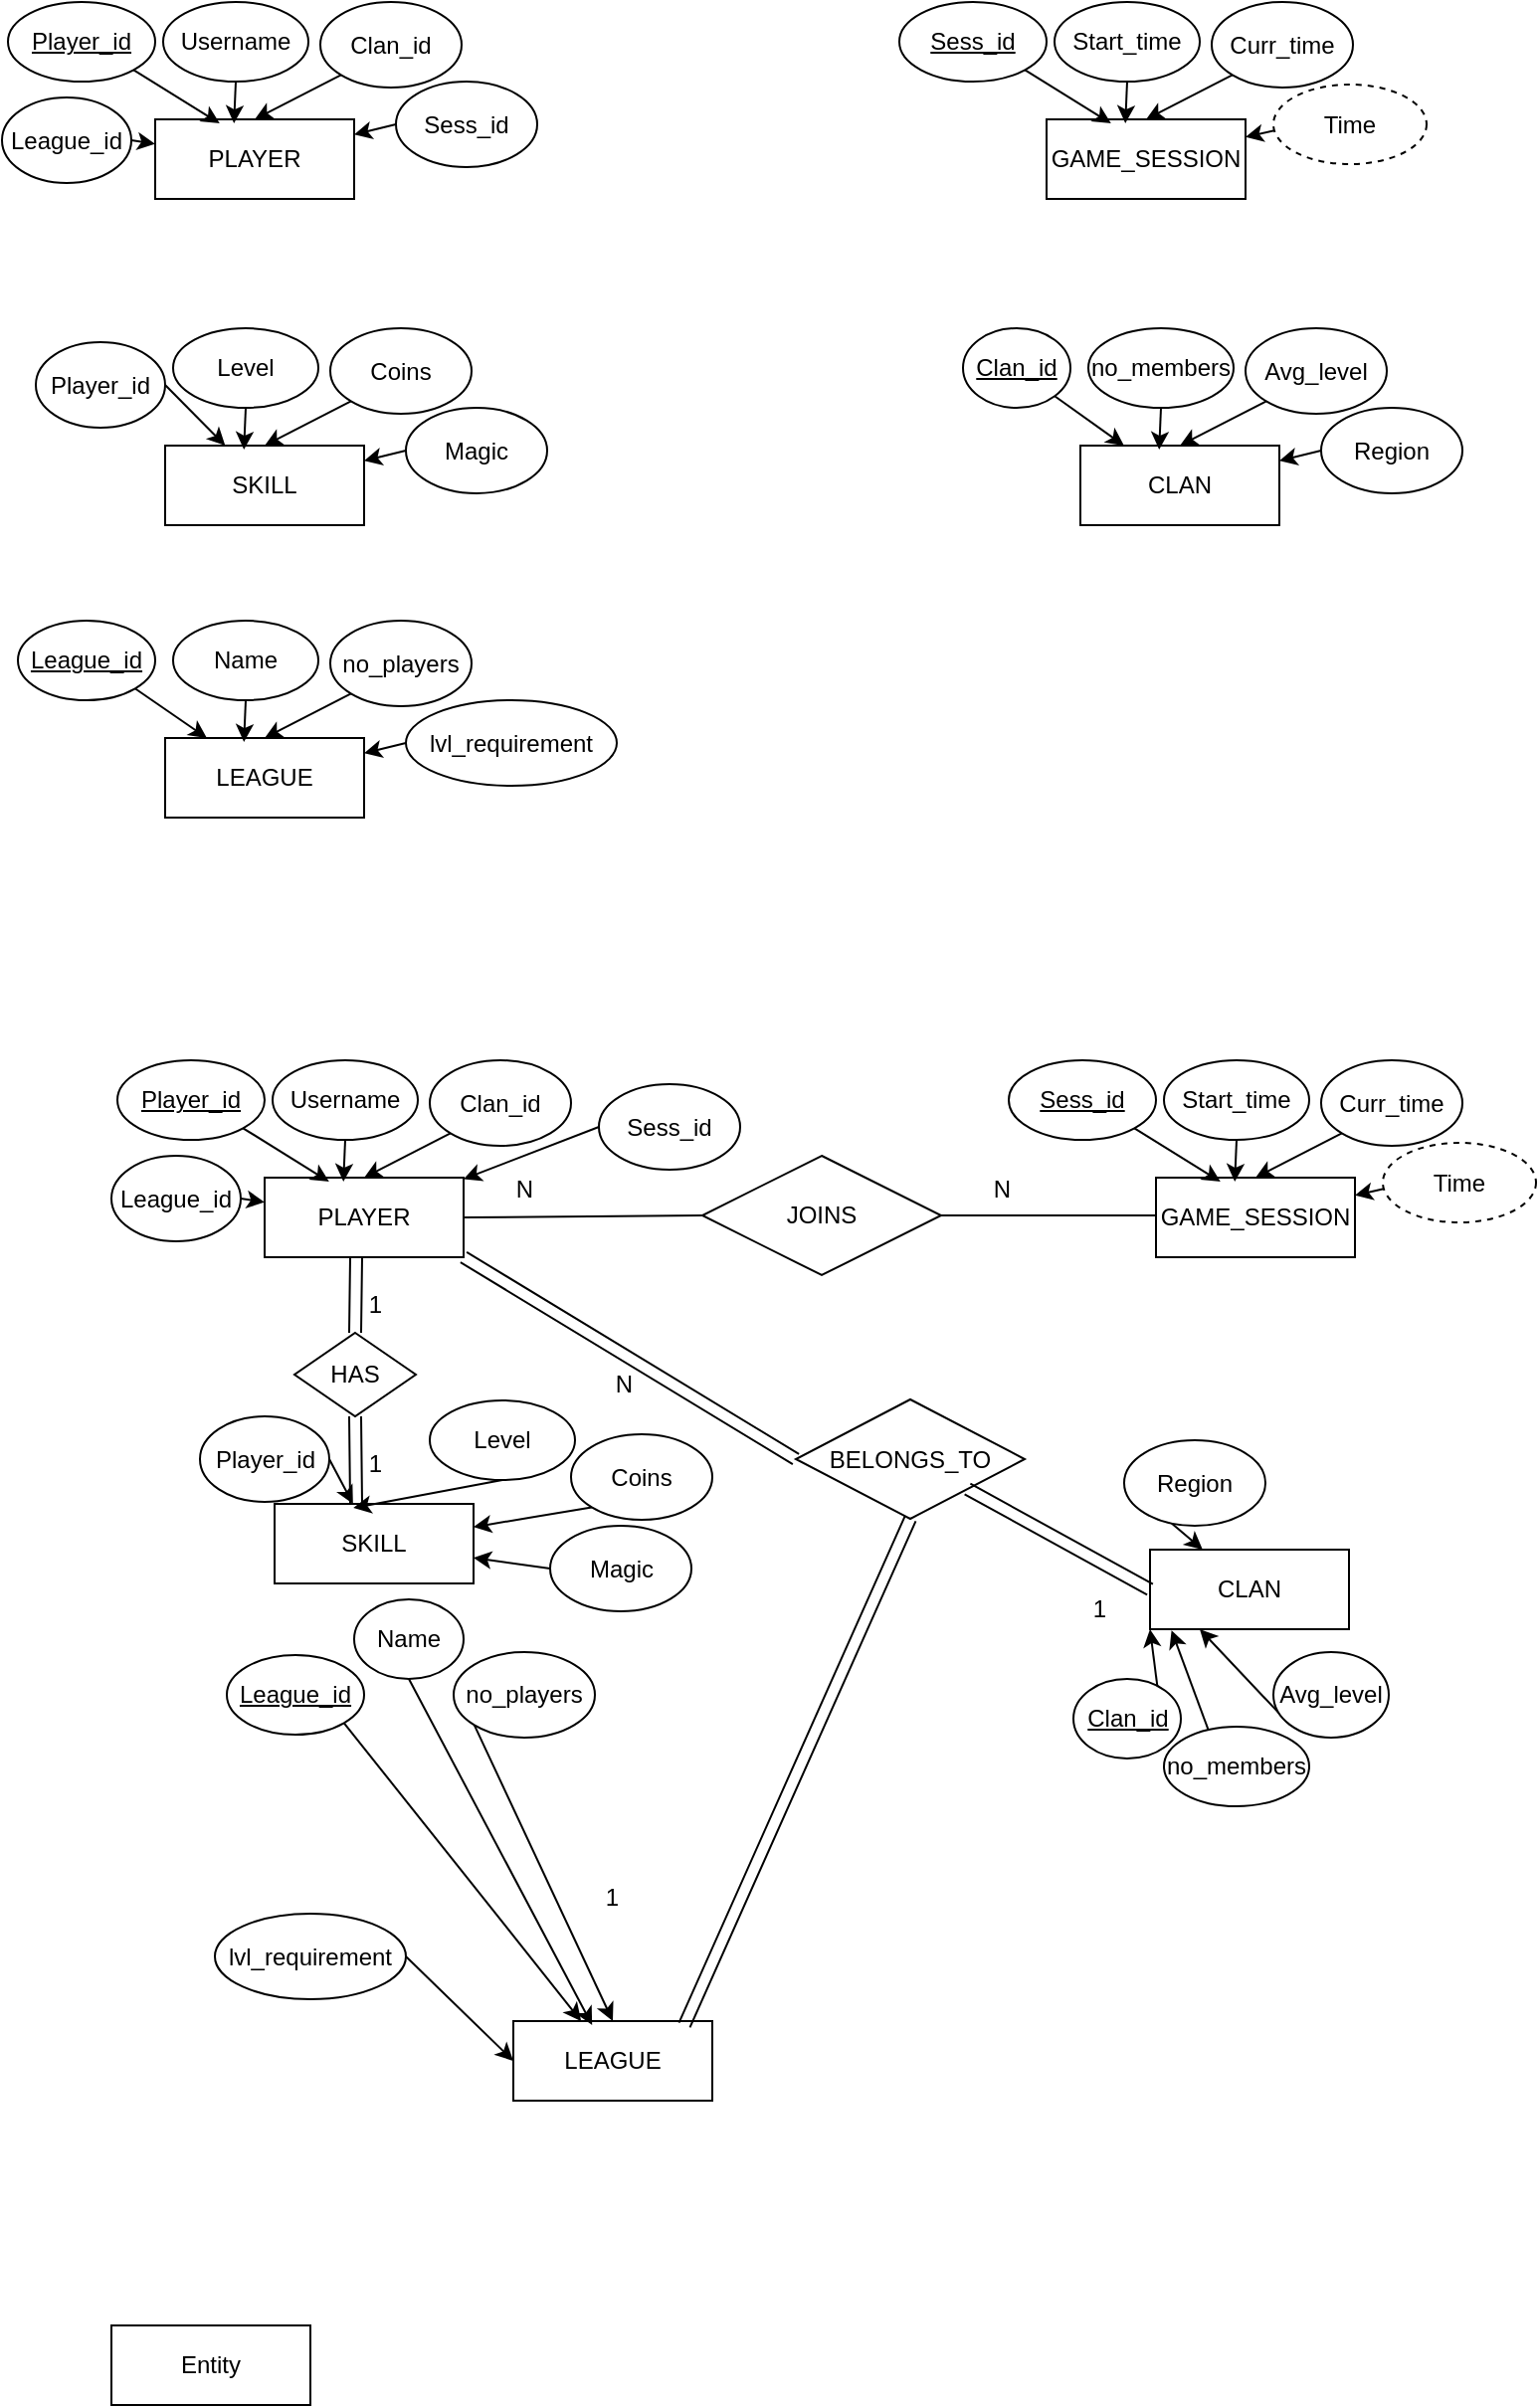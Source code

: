 <mxfile version="20.5.1" type="device"><diagram id="4TWDVdpsAJXz-ATdKjgH" name="Page-1"><mxGraphModel dx="1038" dy="539" grid="0" gridSize="10" guides="1" tooltips="1" connect="1" arrows="1" fold="1" page="1" pageScale="1" pageWidth="850" pageHeight="1100" math="0" shadow="0"><root><mxCell id="0"/><mxCell id="1" parent="0"/><mxCell id="3v6XydFvbxUWYXhWtSgX-2" value="PLAYER" style="whiteSpace=wrap;html=1;align=center;" parent="1" vertex="1"><mxGeometry x="80" y="65" width="100" height="40" as="geometry"/></mxCell><mxCell id="3v6XydFvbxUWYXhWtSgX-11" style="edgeStyle=none;rounded=0;orthogonalLoop=1;jettySize=auto;html=1;exitX=1;exitY=1;exitDx=0;exitDy=0;entryX=0.324;entryY=0.05;entryDx=0;entryDy=0;entryPerimeter=0;" parent="1" source="3v6XydFvbxUWYXhWtSgX-3" target="3v6XydFvbxUWYXhWtSgX-2" edge="1"><mxGeometry relative="1" as="geometry"/></mxCell><mxCell id="3v6XydFvbxUWYXhWtSgX-3" value="Player_id" style="ellipse;whiteSpace=wrap;html=1;align=center;fontStyle=4;" parent="1" vertex="1"><mxGeometry x="6" y="6" width="74" height="40" as="geometry"/></mxCell><mxCell id="3v6XydFvbxUWYXhWtSgX-7" style="edgeStyle=none;rounded=0;orthogonalLoop=1;jettySize=auto;html=1;exitX=0.5;exitY=1;exitDx=0;exitDy=0;entryX=0.396;entryY=0.05;entryDx=0;entryDy=0;entryPerimeter=0;" parent="1" source="3v6XydFvbxUWYXhWtSgX-5" target="3v6XydFvbxUWYXhWtSgX-2" edge="1"><mxGeometry relative="1" as="geometry"/></mxCell><mxCell id="3v6XydFvbxUWYXhWtSgX-5" value="Username" style="ellipse;whiteSpace=wrap;html=1;align=center;" parent="1" vertex="1"><mxGeometry x="84" y="6" width="73" height="40" as="geometry"/></mxCell><mxCell id="3v6XydFvbxUWYXhWtSgX-10" style="edgeStyle=none;rounded=0;orthogonalLoop=1;jettySize=auto;html=1;exitX=0;exitY=1;exitDx=0;exitDy=0;entryX=0.5;entryY=0;entryDx=0;entryDy=0;" parent="1" source="3v6XydFvbxUWYXhWtSgX-9" target="3v6XydFvbxUWYXhWtSgX-2" edge="1"><mxGeometry relative="1" as="geometry"/></mxCell><mxCell id="3v6XydFvbxUWYXhWtSgX-9" value="Clan_id" style="ellipse;whiteSpace=wrap;html=1;align=center;" parent="1" vertex="1"><mxGeometry x="163" y="6" width="71" height="43" as="geometry"/></mxCell><mxCell id="3v6XydFvbxUWYXhWtSgX-14" style="edgeStyle=none;rounded=0;orthogonalLoop=1;jettySize=auto;html=1;exitX=0;exitY=0.5;exitDx=0;exitDy=0;" parent="1" source="3v6XydFvbxUWYXhWtSgX-12" target="3v6XydFvbxUWYXhWtSgX-2" edge="1"><mxGeometry relative="1" as="geometry"/></mxCell><mxCell id="3v6XydFvbxUWYXhWtSgX-12" value="Sess_id" style="ellipse;whiteSpace=wrap;html=1;align=center;" parent="1" vertex="1"><mxGeometry x="201" y="46" width="71" height="43" as="geometry"/></mxCell><mxCell id="3v6XydFvbxUWYXhWtSgX-17" style="edgeStyle=none;rounded=0;orthogonalLoop=1;jettySize=auto;html=1;exitX=1;exitY=0.5;exitDx=0;exitDy=0;" parent="1" source="3v6XydFvbxUWYXhWtSgX-15" target="3v6XydFvbxUWYXhWtSgX-2" edge="1"><mxGeometry relative="1" as="geometry"/></mxCell><mxCell id="3v6XydFvbxUWYXhWtSgX-15" value="League_id" style="ellipse;whiteSpace=wrap;html=1;align=center;" parent="1" vertex="1"><mxGeometry x="3" y="54" width="65" height="43" as="geometry"/></mxCell><mxCell id="3v6XydFvbxUWYXhWtSgX-18" value="GAME_SESSION" style="whiteSpace=wrap;html=1;align=center;" parent="1" vertex="1"><mxGeometry x="528" y="65" width="100" height="40" as="geometry"/></mxCell><mxCell id="3v6XydFvbxUWYXhWtSgX-19" style="edgeStyle=none;rounded=0;orthogonalLoop=1;jettySize=auto;html=1;exitX=1;exitY=1;exitDx=0;exitDy=0;entryX=0.324;entryY=0.05;entryDx=0;entryDy=0;entryPerimeter=0;" parent="1" source="3v6XydFvbxUWYXhWtSgX-20" target="3v6XydFvbxUWYXhWtSgX-18" edge="1"><mxGeometry relative="1" as="geometry"/></mxCell><mxCell id="3v6XydFvbxUWYXhWtSgX-20" value="Sess_id" style="ellipse;whiteSpace=wrap;html=1;align=center;fontStyle=4;" parent="1" vertex="1"><mxGeometry x="454" y="6" width="74" height="40" as="geometry"/></mxCell><mxCell id="3v6XydFvbxUWYXhWtSgX-21" style="edgeStyle=none;rounded=0;orthogonalLoop=1;jettySize=auto;html=1;exitX=0.5;exitY=1;exitDx=0;exitDy=0;entryX=0.396;entryY=0.05;entryDx=0;entryDy=0;entryPerimeter=0;" parent="1" source="3v6XydFvbxUWYXhWtSgX-22" target="3v6XydFvbxUWYXhWtSgX-18" edge="1"><mxGeometry relative="1" as="geometry"/></mxCell><mxCell id="3v6XydFvbxUWYXhWtSgX-22" value="Start_time" style="ellipse;whiteSpace=wrap;html=1;align=center;" parent="1" vertex="1"><mxGeometry x="532" y="6" width="73" height="40" as="geometry"/></mxCell><mxCell id="3v6XydFvbxUWYXhWtSgX-23" style="edgeStyle=none;rounded=0;orthogonalLoop=1;jettySize=auto;html=1;exitX=0;exitY=1;exitDx=0;exitDy=0;entryX=0.5;entryY=0;entryDx=0;entryDy=0;" parent="1" source="3v6XydFvbxUWYXhWtSgX-24" target="3v6XydFvbxUWYXhWtSgX-18" edge="1"><mxGeometry relative="1" as="geometry"/></mxCell><mxCell id="3v6XydFvbxUWYXhWtSgX-24" value="Curr_time" style="ellipse;whiteSpace=wrap;html=1;align=center;" parent="1" vertex="1"><mxGeometry x="611" y="6" width="71" height="43" as="geometry"/></mxCell><mxCell id="3v6XydFvbxUWYXhWtSgX-25" style="edgeStyle=none;rounded=0;orthogonalLoop=1;jettySize=auto;html=1;exitX=0;exitY=0.5;exitDx=0;exitDy=0;" parent="1" target="3v6XydFvbxUWYXhWtSgX-18" edge="1"><mxGeometry relative="1" as="geometry"><mxPoint x="643" y="70.5" as="sourcePoint"/></mxGeometry></mxCell><mxCell id="3v6XydFvbxUWYXhWtSgX-29" value="Time" style="ellipse;whiteSpace=wrap;html=1;align=center;dashed=1;" parent="1" vertex="1"><mxGeometry x="642" y="47.5" width="77" height="40" as="geometry"/></mxCell><mxCell id="3v6XydFvbxUWYXhWtSgX-30" value="SKILL" style="whiteSpace=wrap;html=1;align=center;" parent="1" vertex="1"><mxGeometry x="85" y="229" width="100" height="40" as="geometry"/></mxCell><mxCell id="3v6XydFvbxUWYXhWtSgX-33" style="edgeStyle=none;rounded=0;orthogonalLoop=1;jettySize=auto;html=1;exitX=0.5;exitY=1;exitDx=0;exitDy=0;entryX=0.396;entryY=0.05;entryDx=0;entryDy=0;entryPerimeter=0;" parent="1" source="3v6XydFvbxUWYXhWtSgX-34" target="3v6XydFvbxUWYXhWtSgX-30" edge="1"><mxGeometry relative="1" as="geometry"/></mxCell><mxCell id="3v6XydFvbxUWYXhWtSgX-34" value="Level" style="ellipse;whiteSpace=wrap;html=1;align=center;" parent="1" vertex="1"><mxGeometry x="89" y="170" width="73" height="40" as="geometry"/></mxCell><mxCell id="3v6XydFvbxUWYXhWtSgX-35" style="edgeStyle=none;rounded=0;orthogonalLoop=1;jettySize=auto;html=1;exitX=0;exitY=1;exitDx=0;exitDy=0;entryX=0.5;entryY=0;entryDx=0;entryDy=0;" parent="1" source="3v6XydFvbxUWYXhWtSgX-36" target="3v6XydFvbxUWYXhWtSgX-30" edge="1"><mxGeometry relative="1" as="geometry"/></mxCell><mxCell id="3v6XydFvbxUWYXhWtSgX-36" value="Coins" style="ellipse;whiteSpace=wrap;html=1;align=center;" parent="1" vertex="1"><mxGeometry x="168" y="170" width="71" height="43" as="geometry"/></mxCell><mxCell id="3v6XydFvbxUWYXhWtSgX-37" style="edgeStyle=none;rounded=0;orthogonalLoop=1;jettySize=auto;html=1;exitX=0;exitY=0.5;exitDx=0;exitDy=0;" parent="1" source="3v6XydFvbxUWYXhWtSgX-38" target="3v6XydFvbxUWYXhWtSgX-30" edge="1"><mxGeometry relative="1" as="geometry"/></mxCell><mxCell id="3v6XydFvbxUWYXhWtSgX-38" value="Magic" style="ellipse;whiteSpace=wrap;html=1;align=center;" parent="1" vertex="1"><mxGeometry x="206" y="210" width="71" height="43" as="geometry"/></mxCell><mxCell id="3v6XydFvbxUWYXhWtSgX-39" style="edgeStyle=none;rounded=0;orthogonalLoop=1;jettySize=auto;html=1;exitX=1;exitY=0.5;exitDx=0;exitDy=0;" parent="1" source="3v6XydFvbxUWYXhWtSgX-40" target="3v6XydFvbxUWYXhWtSgX-30" edge="1"><mxGeometry relative="1" as="geometry"/></mxCell><mxCell id="3v6XydFvbxUWYXhWtSgX-40" value="Player_id" style="ellipse;whiteSpace=wrap;html=1;align=center;" parent="1" vertex="1"><mxGeometry x="20" y="177" width="65" height="43" as="geometry"/></mxCell><mxCell id="3v6XydFvbxUWYXhWtSgX-41" value="CLAN" style="whiteSpace=wrap;html=1;align=center;" parent="1" vertex="1"><mxGeometry x="545" y="229" width="100" height="40" as="geometry"/></mxCell><mxCell id="3v6XydFvbxUWYXhWtSgX-42" style="edgeStyle=none;rounded=0;orthogonalLoop=1;jettySize=auto;html=1;exitX=0.5;exitY=1;exitDx=0;exitDy=0;entryX=0.396;entryY=0.05;entryDx=0;entryDy=0;entryPerimeter=0;" parent="1" source="3v6XydFvbxUWYXhWtSgX-43" target="3v6XydFvbxUWYXhWtSgX-41" edge="1"><mxGeometry relative="1" as="geometry"/></mxCell><mxCell id="3v6XydFvbxUWYXhWtSgX-43" value="no_members" style="ellipse;whiteSpace=wrap;html=1;align=center;" parent="1" vertex="1"><mxGeometry x="549" y="170" width="73" height="40" as="geometry"/></mxCell><mxCell id="3v6XydFvbxUWYXhWtSgX-44" style="edgeStyle=none;rounded=0;orthogonalLoop=1;jettySize=auto;html=1;exitX=0;exitY=1;exitDx=0;exitDy=0;entryX=0.5;entryY=0;entryDx=0;entryDy=0;" parent="1" source="3v6XydFvbxUWYXhWtSgX-45" target="3v6XydFvbxUWYXhWtSgX-41" edge="1"><mxGeometry relative="1" as="geometry"/></mxCell><mxCell id="3v6XydFvbxUWYXhWtSgX-45" value="Avg_level" style="ellipse;whiteSpace=wrap;html=1;align=center;" parent="1" vertex="1"><mxGeometry x="628" y="170" width="71" height="43" as="geometry"/></mxCell><mxCell id="3v6XydFvbxUWYXhWtSgX-46" style="edgeStyle=none;rounded=0;orthogonalLoop=1;jettySize=auto;html=1;exitX=0;exitY=0.5;exitDx=0;exitDy=0;" parent="1" source="3v6XydFvbxUWYXhWtSgX-47" target="3v6XydFvbxUWYXhWtSgX-41" edge="1"><mxGeometry relative="1" as="geometry"/></mxCell><mxCell id="3v6XydFvbxUWYXhWtSgX-47" value="Region" style="ellipse;whiteSpace=wrap;html=1;align=center;" parent="1" vertex="1"><mxGeometry x="666" y="210" width="71" height="43" as="geometry"/></mxCell><mxCell id="3v6XydFvbxUWYXhWtSgX-48" style="edgeStyle=none;rounded=0;orthogonalLoop=1;jettySize=auto;html=1;exitX=1;exitY=1;exitDx=0;exitDy=0;" parent="1" source="3v6XydFvbxUWYXhWtSgX-50" target="3v6XydFvbxUWYXhWtSgX-41" edge="1"><mxGeometry relative="1" as="geometry"><mxPoint x="545" y="198.5" as="sourcePoint"/></mxGeometry></mxCell><mxCell id="3v6XydFvbxUWYXhWtSgX-50" value="Clan_id" style="ellipse;whiteSpace=wrap;html=1;align=center;fontStyle=4;" parent="1" vertex="1"><mxGeometry x="486" y="170" width="54" height="40" as="geometry"/></mxCell><mxCell id="3v6XydFvbxUWYXhWtSgX-51" value="LEAGUE" style="whiteSpace=wrap;html=1;align=center;" parent="1" vertex="1"><mxGeometry x="85" y="376" width="100" height="40" as="geometry"/></mxCell><mxCell id="3v6XydFvbxUWYXhWtSgX-52" style="edgeStyle=none;rounded=0;orthogonalLoop=1;jettySize=auto;html=1;exitX=0.5;exitY=1;exitDx=0;exitDy=0;entryX=0.396;entryY=0.05;entryDx=0;entryDy=0;entryPerimeter=0;" parent="1" source="3v6XydFvbxUWYXhWtSgX-53" target="3v6XydFvbxUWYXhWtSgX-51" edge="1"><mxGeometry relative="1" as="geometry"/></mxCell><mxCell id="3v6XydFvbxUWYXhWtSgX-53" value="Name" style="ellipse;whiteSpace=wrap;html=1;align=center;" parent="1" vertex="1"><mxGeometry x="89" y="317" width="73" height="40" as="geometry"/></mxCell><mxCell id="3v6XydFvbxUWYXhWtSgX-54" style="edgeStyle=none;rounded=0;orthogonalLoop=1;jettySize=auto;html=1;exitX=0;exitY=1;exitDx=0;exitDy=0;entryX=0.5;entryY=0;entryDx=0;entryDy=0;" parent="1" source="3v6XydFvbxUWYXhWtSgX-55" target="3v6XydFvbxUWYXhWtSgX-51" edge="1"><mxGeometry relative="1" as="geometry"/></mxCell><mxCell id="3v6XydFvbxUWYXhWtSgX-55" value="no_players" style="ellipse;whiteSpace=wrap;html=1;align=center;" parent="1" vertex="1"><mxGeometry x="168" y="317" width="71" height="43" as="geometry"/></mxCell><mxCell id="3v6XydFvbxUWYXhWtSgX-56" style="edgeStyle=none;rounded=0;orthogonalLoop=1;jettySize=auto;html=1;exitX=0;exitY=0.5;exitDx=0;exitDy=0;" parent="1" source="3v6XydFvbxUWYXhWtSgX-57" target="3v6XydFvbxUWYXhWtSgX-51" edge="1"><mxGeometry relative="1" as="geometry"/></mxCell><mxCell id="3v6XydFvbxUWYXhWtSgX-57" value="lvl_requirement" style="ellipse;whiteSpace=wrap;html=1;align=center;" parent="1" vertex="1"><mxGeometry x="206" y="357" width="106" height="43" as="geometry"/></mxCell><mxCell id="3v6XydFvbxUWYXhWtSgX-58" style="edgeStyle=none;rounded=0;orthogonalLoop=1;jettySize=auto;html=1;exitX=1;exitY=1;exitDx=0;exitDy=0;" parent="1" source="3v6XydFvbxUWYXhWtSgX-59" target="3v6XydFvbxUWYXhWtSgX-51" edge="1"><mxGeometry relative="1" as="geometry"><mxPoint x="85" y="345.5" as="sourcePoint"/></mxGeometry></mxCell><mxCell id="3v6XydFvbxUWYXhWtSgX-59" value="League_id" style="ellipse;whiteSpace=wrap;html=1;align=center;fontStyle=4;" parent="1" vertex="1"><mxGeometry x="11" y="317" width="69" height="40" as="geometry"/></mxCell><mxCell id="3v6XydFvbxUWYXhWtSgX-60" value="PLAYER" style="whiteSpace=wrap;html=1;align=center;" parent="1" vertex="1"><mxGeometry x="135" y="597" width="100" height="40" as="geometry"/></mxCell><mxCell id="3v6XydFvbxUWYXhWtSgX-61" style="edgeStyle=none;rounded=0;orthogonalLoop=1;jettySize=auto;html=1;exitX=1;exitY=1;exitDx=0;exitDy=0;entryX=0.324;entryY=0.05;entryDx=0;entryDy=0;entryPerimeter=0;" parent="1" source="3v6XydFvbxUWYXhWtSgX-62" target="3v6XydFvbxUWYXhWtSgX-60" edge="1"><mxGeometry relative="1" as="geometry"/></mxCell><mxCell id="3v6XydFvbxUWYXhWtSgX-62" value="Player_id" style="ellipse;whiteSpace=wrap;html=1;align=center;fontStyle=4;" parent="1" vertex="1"><mxGeometry x="61" y="538" width="74" height="40" as="geometry"/></mxCell><mxCell id="3v6XydFvbxUWYXhWtSgX-63" style="edgeStyle=none;rounded=0;orthogonalLoop=1;jettySize=auto;html=1;exitX=0.5;exitY=1;exitDx=0;exitDy=0;entryX=0.396;entryY=0.05;entryDx=0;entryDy=0;entryPerimeter=0;" parent="1" source="3v6XydFvbxUWYXhWtSgX-64" target="3v6XydFvbxUWYXhWtSgX-60" edge="1"><mxGeometry relative="1" as="geometry"/></mxCell><mxCell id="3v6XydFvbxUWYXhWtSgX-64" value="Username" style="ellipse;whiteSpace=wrap;html=1;align=center;" parent="1" vertex="1"><mxGeometry x="139" y="538" width="73" height="40" as="geometry"/></mxCell><mxCell id="3v6XydFvbxUWYXhWtSgX-65" style="edgeStyle=none;rounded=0;orthogonalLoop=1;jettySize=auto;html=1;exitX=0;exitY=1;exitDx=0;exitDy=0;entryX=0.5;entryY=0;entryDx=0;entryDy=0;" parent="1" source="3v6XydFvbxUWYXhWtSgX-66" target="3v6XydFvbxUWYXhWtSgX-60" edge="1"><mxGeometry relative="1" as="geometry"/></mxCell><mxCell id="3v6XydFvbxUWYXhWtSgX-66" value="Clan_id" style="ellipse;whiteSpace=wrap;html=1;align=center;" parent="1" vertex="1"><mxGeometry x="218" y="538" width="71" height="43" as="geometry"/></mxCell><mxCell id="3v6XydFvbxUWYXhWtSgX-67" style="edgeStyle=none;rounded=0;orthogonalLoop=1;jettySize=auto;html=1;exitX=0;exitY=0.5;exitDx=0;exitDy=0;" parent="1" source="3v6XydFvbxUWYXhWtSgX-68" target="3v6XydFvbxUWYXhWtSgX-60" edge="1"><mxGeometry relative="1" as="geometry"/></mxCell><mxCell id="3v6XydFvbxUWYXhWtSgX-68" value="Sess_id" style="ellipse;whiteSpace=wrap;html=1;align=center;" parent="1" vertex="1"><mxGeometry x="303" y="550" width="71" height="43" as="geometry"/></mxCell><mxCell id="3v6XydFvbxUWYXhWtSgX-69" style="edgeStyle=none;rounded=0;orthogonalLoop=1;jettySize=auto;html=1;exitX=1;exitY=0.5;exitDx=0;exitDy=0;" parent="1" source="3v6XydFvbxUWYXhWtSgX-70" target="3v6XydFvbxUWYXhWtSgX-60" edge="1"><mxGeometry relative="1" as="geometry"/></mxCell><mxCell id="3v6XydFvbxUWYXhWtSgX-70" value="League_id" style="ellipse;whiteSpace=wrap;html=1;align=center;" parent="1" vertex="1"><mxGeometry x="58" y="586" width="65" height="43" as="geometry"/></mxCell><mxCell id="3v6XydFvbxUWYXhWtSgX-71" value="GAME_SESSION" style="whiteSpace=wrap;html=1;align=center;" parent="1" vertex="1"><mxGeometry x="583" y="597" width="100" height="40" as="geometry"/></mxCell><mxCell id="3v6XydFvbxUWYXhWtSgX-72" style="edgeStyle=none;rounded=0;orthogonalLoop=1;jettySize=auto;html=1;exitX=1;exitY=1;exitDx=0;exitDy=0;entryX=0.324;entryY=0.05;entryDx=0;entryDy=0;entryPerimeter=0;" parent="1" source="3v6XydFvbxUWYXhWtSgX-73" target="3v6XydFvbxUWYXhWtSgX-71" edge="1"><mxGeometry relative="1" as="geometry"/></mxCell><mxCell id="3v6XydFvbxUWYXhWtSgX-73" value="Sess_id" style="ellipse;whiteSpace=wrap;html=1;align=center;fontStyle=4;" parent="1" vertex="1"><mxGeometry x="509" y="538" width="74" height="40" as="geometry"/></mxCell><mxCell id="3v6XydFvbxUWYXhWtSgX-74" style="edgeStyle=none;rounded=0;orthogonalLoop=1;jettySize=auto;html=1;exitX=0.5;exitY=1;exitDx=0;exitDy=0;entryX=0.396;entryY=0.05;entryDx=0;entryDy=0;entryPerimeter=0;" parent="1" source="3v6XydFvbxUWYXhWtSgX-75" target="3v6XydFvbxUWYXhWtSgX-71" edge="1"><mxGeometry relative="1" as="geometry"/></mxCell><mxCell id="3v6XydFvbxUWYXhWtSgX-75" value="Start_time" style="ellipse;whiteSpace=wrap;html=1;align=center;" parent="1" vertex="1"><mxGeometry x="587" y="538" width="73" height="40" as="geometry"/></mxCell><mxCell id="3v6XydFvbxUWYXhWtSgX-76" style="edgeStyle=none;rounded=0;orthogonalLoop=1;jettySize=auto;html=1;exitX=0;exitY=1;exitDx=0;exitDy=0;entryX=0.5;entryY=0;entryDx=0;entryDy=0;" parent="1" source="3v6XydFvbxUWYXhWtSgX-77" target="3v6XydFvbxUWYXhWtSgX-71" edge="1"><mxGeometry relative="1" as="geometry"/></mxCell><mxCell id="3v6XydFvbxUWYXhWtSgX-77" value="Curr_time" style="ellipse;whiteSpace=wrap;html=1;align=center;" parent="1" vertex="1"><mxGeometry x="666" y="538" width="71" height="43" as="geometry"/></mxCell><mxCell id="3v6XydFvbxUWYXhWtSgX-78" style="edgeStyle=none;rounded=0;orthogonalLoop=1;jettySize=auto;html=1;exitX=0;exitY=0.5;exitDx=0;exitDy=0;" parent="1" target="3v6XydFvbxUWYXhWtSgX-71" edge="1"><mxGeometry relative="1" as="geometry"><mxPoint x="698" y="602.5" as="sourcePoint"/></mxGeometry></mxCell><mxCell id="3v6XydFvbxUWYXhWtSgX-79" value="Time" style="ellipse;whiteSpace=wrap;html=1;align=center;dashed=1;" parent="1" vertex="1"><mxGeometry x="697" y="579.5" width="77" height="40" as="geometry"/></mxCell><mxCell id="3v6XydFvbxUWYXhWtSgX-80" value="SKILL" style="whiteSpace=wrap;html=1;align=center;" parent="1" vertex="1"><mxGeometry x="140" y="761" width="100" height="40" as="geometry"/></mxCell><mxCell id="3v6XydFvbxUWYXhWtSgX-81" style="edgeStyle=none;rounded=0;orthogonalLoop=1;jettySize=auto;html=1;exitX=0.5;exitY=1;exitDx=0;exitDy=0;entryX=0.396;entryY=0.05;entryDx=0;entryDy=0;entryPerimeter=0;" parent="1" source="3v6XydFvbxUWYXhWtSgX-82" target="3v6XydFvbxUWYXhWtSgX-80" edge="1"><mxGeometry relative="1" as="geometry"/></mxCell><mxCell id="3v6XydFvbxUWYXhWtSgX-82" value="Level" style="ellipse;whiteSpace=wrap;html=1;align=center;" parent="1" vertex="1"><mxGeometry x="218" y="709" width="73" height="40" as="geometry"/></mxCell><mxCell id="3v6XydFvbxUWYXhWtSgX-114" style="edgeStyle=none;rounded=0;orthogonalLoop=1;jettySize=auto;html=1;exitX=0;exitY=1;exitDx=0;exitDy=0;" parent="1" source="3v6XydFvbxUWYXhWtSgX-84" target="3v6XydFvbxUWYXhWtSgX-80" edge="1"><mxGeometry relative="1" as="geometry"/></mxCell><mxCell id="3v6XydFvbxUWYXhWtSgX-84" value="Coins" style="ellipse;whiteSpace=wrap;html=1;align=center;" parent="1" vertex="1"><mxGeometry x="289" y="726" width="71" height="43" as="geometry"/></mxCell><mxCell id="3v6XydFvbxUWYXhWtSgX-85" style="edgeStyle=none;rounded=0;orthogonalLoop=1;jettySize=auto;html=1;exitX=0;exitY=0.5;exitDx=0;exitDy=0;" parent="1" source="3v6XydFvbxUWYXhWtSgX-86" target="3v6XydFvbxUWYXhWtSgX-80" edge="1"><mxGeometry relative="1" as="geometry"/></mxCell><mxCell id="3v6XydFvbxUWYXhWtSgX-86" value="Magic" style="ellipse;whiteSpace=wrap;html=1;align=center;" parent="1" vertex="1"><mxGeometry x="278.5" y="772" width="71" height="43" as="geometry"/></mxCell><mxCell id="3v6XydFvbxUWYXhWtSgX-87" style="edgeStyle=none;rounded=0;orthogonalLoop=1;jettySize=auto;html=1;exitX=1;exitY=0.5;exitDx=0;exitDy=0;" parent="1" source="3v6XydFvbxUWYXhWtSgX-88" target="3v6XydFvbxUWYXhWtSgX-80" edge="1"><mxGeometry relative="1" as="geometry"/></mxCell><mxCell id="3v6XydFvbxUWYXhWtSgX-88" value="Player_id" style="ellipse;whiteSpace=wrap;html=1;align=center;" parent="1" vertex="1"><mxGeometry x="102.5" y="717" width="65" height="43" as="geometry"/></mxCell><mxCell id="3v6XydFvbxUWYXhWtSgX-89" value="CLAN" style="whiteSpace=wrap;html=1;align=center;" parent="1" vertex="1"><mxGeometry x="580" y="784" width="100" height="40" as="geometry"/></mxCell><mxCell id="3v6XydFvbxUWYXhWtSgX-90" style="edgeStyle=none;rounded=0;orthogonalLoop=1;jettySize=auto;html=1;exitX=0.5;exitY=1;exitDx=0;exitDy=0;entryX=0.108;entryY=1.015;entryDx=0;entryDy=0;entryPerimeter=0;" parent="1" source="3v6XydFvbxUWYXhWtSgX-91" target="3v6XydFvbxUWYXhWtSgX-89" edge="1"><mxGeometry relative="1" as="geometry"><mxPoint x="594" y="828" as="targetPoint"/></mxGeometry></mxCell><mxCell id="3v6XydFvbxUWYXhWtSgX-91" value="no_members" style="ellipse;whiteSpace=wrap;html=1;align=center;" parent="1" vertex="1"><mxGeometry x="587" y="873" width="73" height="40" as="geometry"/></mxCell><mxCell id="3v6XydFvbxUWYXhWtSgX-92" style="edgeStyle=none;rounded=0;orthogonalLoop=1;jettySize=auto;html=1;exitX=0;exitY=1;exitDx=0;exitDy=0;entryX=0.25;entryY=1;entryDx=0;entryDy=0;" parent="1" source="3v6XydFvbxUWYXhWtSgX-93" target="3v6XydFvbxUWYXhWtSgX-89" edge="1"><mxGeometry relative="1" as="geometry"/></mxCell><mxCell id="3v6XydFvbxUWYXhWtSgX-93" value="Avg_level" style="ellipse;whiteSpace=wrap;html=1;align=center;" parent="1" vertex="1"><mxGeometry x="642" y="835.5" width="58" height="43" as="geometry"/></mxCell><mxCell id="3v6XydFvbxUWYXhWtSgX-94" style="edgeStyle=none;rounded=0;orthogonalLoop=1;jettySize=auto;html=1;exitX=0;exitY=0.5;exitDx=0;exitDy=0;" parent="1" source="3v6XydFvbxUWYXhWtSgX-95" target="3v6XydFvbxUWYXhWtSgX-89" edge="1"><mxGeometry relative="1" as="geometry"/></mxCell><mxCell id="3v6XydFvbxUWYXhWtSgX-95" value="Region" style="ellipse;whiteSpace=wrap;html=1;align=center;" parent="1" vertex="1"><mxGeometry x="567" y="729" width="71" height="43" as="geometry"/></mxCell><mxCell id="3v6XydFvbxUWYXhWtSgX-96" style="edgeStyle=none;rounded=0;orthogonalLoop=1;jettySize=auto;html=1;exitX=1;exitY=1;exitDx=0;exitDy=0;entryX=0;entryY=1;entryDx=0;entryDy=0;" parent="1" source="3v6XydFvbxUWYXhWtSgX-97" target="3v6XydFvbxUWYXhWtSgX-89" edge="1"><mxGeometry relative="1" as="geometry"><mxPoint x="600" y="730.5" as="sourcePoint"/></mxGeometry></mxCell><mxCell id="3v6XydFvbxUWYXhWtSgX-97" value="Clan_id" style="ellipse;whiteSpace=wrap;html=1;align=center;fontStyle=4;" parent="1" vertex="1"><mxGeometry x="541.5" y="849" width="54" height="40" as="geometry"/></mxCell><mxCell id="3v6XydFvbxUWYXhWtSgX-98" value="LEAGUE" style="whiteSpace=wrap;html=1;align=center;" parent="1" vertex="1"><mxGeometry x="260" y="1021" width="100" height="40" as="geometry"/></mxCell><mxCell id="3v6XydFvbxUWYXhWtSgX-99" style="edgeStyle=none;rounded=0;orthogonalLoop=1;jettySize=auto;html=1;exitX=0.5;exitY=1;exitDx=0;exitDy=0;entryX=0.396;entryY=0.05;entryDx=0;entryDy=0;entryPerimeter=0;" parent="1" source="3v6XydFvbxUWYXhWtSgX-100" target="3v6XydFvbxUWYXhWtSgX-98" edge="1"><mxGeometry relative="1" as="geometry"/></mxCell><mxCell id="3v6XydFvbxUWYXhWtSgX-100" value="Name" style="ellipse;whiteSpace=wrap;html=1;align=center;" parent="1" vertex="1"><mxGeometry x="180" y="809" width="55" height="40" as="geometry"/></mxCell><mxCell id="3v6XydFvbxUWYXhWtSgX-101" style="edgeStyle=none;rounded=0;orthogonalLoop=1;jettySize=auto;html=1;exitX=0;exitY=1;exitDx=0;exitDy=0;entryX=0.5;entryY=0;entryDx=0;entryDy=0;" parent="1" source="3v6XydFvbxUWYXhWtSgX-102" target="3v6XydFvbxUWYXhWtSgX-98" edge="1"><mxGeometry relative="1" as="geometry"/></mxCell><mxCell id="3v6XydFvbxUWYXhWtSgX-102" value="no_players" style="ellipse;whiteSpace=wrap;html=1;align=center;" parent="1" vertex="1"><mxGeometry x="230" y="835.5" width="71" height="43" as="geometry"/></mxCell><mxCell id="3v6XydFvbxUWYXhWtSgX-105" style="edgeStyle=none;rounded=0;orthogonalLoop=1;jettySize=auto;html=1;exitX=1;exitY=1;exitDx=0;exitDy=0;" parent="1" source="3v6XydFvbxUWYXhWtSgX-106" target="3v6XydFvbxUWYXhWtSgX-98" edge="1"><mxGeometry relative="1" as="geometry"><mxPoint x="140" y="877.5" as="sourcePoint"/></mxGeometry></mxCell><mxCell id="3v6XydFvbxUWYXhWtSgX-106" value="League_id" style="ellipse;whiteSpace=wrap;html=1;align=center;fontStyle=4;" parent="1" vertex="1"><mxGeometry x="116" y="837" width="69" height="40" as="geometry"/></mxCell><mxCell id="3v6XydFvbxUWYXhWtSgX-107" value="JOINS" style="shape=rhombus;perimeter=rhombusPerimeter;whiteSpace=wrap;html=1;align=center;" parent="1" vertex="1"><mxGeometry x="355" y="586" width="120" height="60" as="geometry"/></mxCell><mxCell id="3v6XydFvbxUWYXhWtSgX-110" value="" style="endArrow=none;html=1;rounded=0;exitX=0;exitY=0.5;exitDx=0;exitDy=0;entryX=1;entryY=0.5;entryDx=0;entryDy=0;" parent="1" source="3v6XydFvbxUWYXhWtSgX-107" target="3v6XydFvbxUWYXhWtSgX-60" edge="1"><mxGeometry relative="1" as="geometry"><mxPoint x="422" y="688" as="sourcePoint"/><mxPoint x="242" y="622" as="targetPoint"/><Array as="points"/></mxGeometry></mxCell><mxCell id="3v6XydFvbxUWYXhWtSgX-111" value="N" style="resizable=0;html=1;align=right;verticalAlign=bottom;" parent="3v6XydFvbxUWYXhWtSgX-110" connectable="0" vertex="1"><mxGeometry x="1" relative="1" as="geometry"><mxPoint x="35" y="-5" as="offset"/></mxGeometry></mxCell><mxCell id="3v6XydFvbxUWYXhWtSgX-112" value="" style="endArrow=none;html=1;rounded=0;entryX=1;entryY=0.5;entryDx=0;entryDy=0;" parent="1" target="3v6XydFvbxUWYXhWtSgX-107" edge="1"><mxGeometry relative="1" as="geometry"><mxPoint x="583" y="616" as="sourcePoint"/><mxPoint x="478" y="616.5" as="targetPoint"/><Array as="points"/></mxGeometry></mxCell><mxCell id="3v6XydFvbxUWYXhWtSgX-113" value="N" style="resizable=0;html=1;align=right;verticalAlign=bottom;" parent="3v6XydFvbxUWYXhWtSgX-112" connectable="0" vertex="1"><mxGeometry x="1" relative="1" as="geometry"><mxPoint x="35" y="-5" as="offset"/></mxGeometry></mxCell><mxCell id="3v6XydFvbxUWYXhWtSgX-115" value="HAS" style="shape=rhombus;perimeter=rhombusPerimeter;whiteSpace=wrap;html=1;align=center;" parent="1" vertex="1"><mxGeometry x="150" y="675" width="61" height="42" as="geometry"/></mxCell><mxCell id="3v6XydFvbxUWYXhWtSgX-116" value="" style="shape=link;html=1;rounded=0;width=6;exitX=0.5;exitY=0;exitDx=0;exitDy=0;" parent="1" source="3v6XydFvbxUWYXhWtSgX-115" edge="1"><mxGeometry relative="1" as="geometry"><mxPoint x="181" y="671" as="sourcePoint"/><mxPoint x="181" y="637" as="targetPoint"/></mxGeometry></mxCell><mxCell id="3v6XydFvbxUWYXhWtSgX-117" value="1" style="resizable=0;html=1;align=right;verticalAlign=bottom;" parent="3v6XydFvbxUWYXhWtSgX-116" connectable="0" vertex="1"><mxGeometry x="1" relative="1" as="geometry"><mxPoint x="14" y="32" as="offset"/></mxGeometry></mxCell><mxCell id="3v6XydFvbxUWYXhWtSgX-118" value="" style="shape=link;html=1;rounded=0;width=6;" parent="1" edge="1"><mxGeometry relative="1" as="geometry"><mxPoint x="181" y="761" as="sourcePoint"/><mxPoint x="180.5" y="717" as="targetPoint"/></mxGeometry></mxCell><mxCell id="3v6XydFvbxUWYXhWtSgX-119" value="1" style="resizable=0;html=1;align=right;verticalAlign=bottom;" parent="3v6XydFvbxUWYXhWtSgX-118" connectable="0" vertex="1"><mxGeometry x="1" relative="1" as="geometry"><mxPoint x="14" y="32" as="offset"/></mxGeometry></mxCell><mxCell id="3v6XydFvbxUWYXhWtSgX-121" style="edgeStyle=none;rounded=0;orthogonalLoop=1;jettySize=auto;html=1;exitX=1;exitY=0.5;exitDx=0;exitDy=0;entryX=0;entryY=0.5;entryDx=0;entryDy=0;" parent="1" source="3v6XydFvbxUWYXhWtSgX-120" target="3v6XydFvbxUWYXhWtSgX-98" edge="1"><mxGeometry relative="1" as="geometry"/></mxCell><mxCell id="3v6XydFvbxUWYXhWtSgX-120" value="lvl_requirement" style="ellipse;whiteSpace=wrap;html=1;align=center;" parent="1" vertex="1"><mxGeometry x="110" y="967" width="96" height="43" as="geometry"/></mxCell><mxCell id="3v6XydFvbxUWYXhWtSgX-122" value="BELONGS_TO" style="shape=rhombus;perimeter=rhombusPerimeter;whiteSpace=wrap;html=1;align=center;" parent="1" vertex="1"><mxGeometry x="402" y="708.5" width="115" height="60" as="geometry"/></mxCell><mxCell id="3v6XydFvbxUWYXhWtSgX-123" value="" style="shape=link;html=1;rounded=0;width=6;exitX=0;exitY=0.5;exitDx=0;exitDy=0;entryX=1;entryY=1;entryDx=0;entryDy=0;" parent="1" source="3v6XydFvbxUWYXhWtSgX-89" target="3v6XydFvbxUWYXhWtSgX-122" edge="1"><mxGeometry relative="1" as="geometry"><mxPoint x="512.5" y="761" as="sourcePoint"/><mxPoint x="513" y="723" as="targetPoint"/></mxGeometry></mxCell><mxCell id="3v6XydFvbxUWYXhWtSgX-124" value="1" style="resizable=0;html=1;align=right;verticalAlign=bottom;" parent="3v6XydFvbxUWYXhWtSgX-123" connectable="0" vertex="1"><mxGeometry x="1" relative="1" as="geometry"><mxPoint x="70" y="69" as="offset"/></mxGeometry></mxCell><mxCell id="3v6XydFvbxUWYXhWtSgX-125" value="" style="shape=link;html=1;rounded=0;width=6;exitX=0.86;exitY=0.05;exitDx=0;exitDy=0;entryX=0.5;entryY=1;entryDx=0;entryDy=0;exitPerimeter=0;" parent="1" source="3v6XydFvbxUWYXhWtSgX-98" target="3v6XydFvbxUWYXhWtSgX-122" edge="1"><mxGeometry relative="1" as="geometry"><mxPoint x="545" y="807" as="sourcePoint"/><mxPoint x="443.25" y="742" as="targetPoint"/></mxGeometry></mxCell><mxCell id="3v6XydFvbxUWYXhWtSgX-126" value="1" style="resizable=0;html=1;align=right;verticalAlign=bottom;" parent="3v6XydFvbxUWYXhWtSgX-125" connectable="0" vertex="1"><mxGeometry x="1" relative="1" as="geometry"><mxPoint x="-146" y="199" as="offset"/></mxGeometry></mxCell><mxCell id="3v6XydFvbxUWYXhWtSgX-127" value="" style="shape=link;html=1;rounded=0;width=6;entryX=0;entryY=0.5;entryDx=0;entryDy=0;exitX=1;exitY=1;exitDx=0;exitDy=0;" parent="1" source="3v6XydFvbxUWYXhWtSgX-60" target="3v6XydFvbxUWYXhWtSgX-122" edge="1"><mxGeometry relative="1" as="geometry"><mxPoint x="294.5" y="717" as="sourcePoint"/><mxPoint x="372.25" y="626" as="targetPoint"/></mxGeometry></mxCell><mxCell id="3v6XydFvbxUWYXhWtSgX-128" value="N" style="resizable=0;html=1;align=right;verticalAlign=bottom;" parent="3v6XydFvbxUWYXhWtSgX-127" connectable="0" vertex="1"><mxGeometry x="1" relative="1" as="geometry"><mxPoint x="-82" y="-29" as="offset"/></mxGeometry></mxCell><mxCell id="3v6XydFvbxUWYXhWtSgX-140" value="Entity" style="whiteSpace=wrap;html=1;align=center;" parent="1" vertex="1"><mxGeometry x="58" y="1174" width="100" height="40" as="geometry"/></mxCell></root></mxGraphModel></diagram></mxfile>